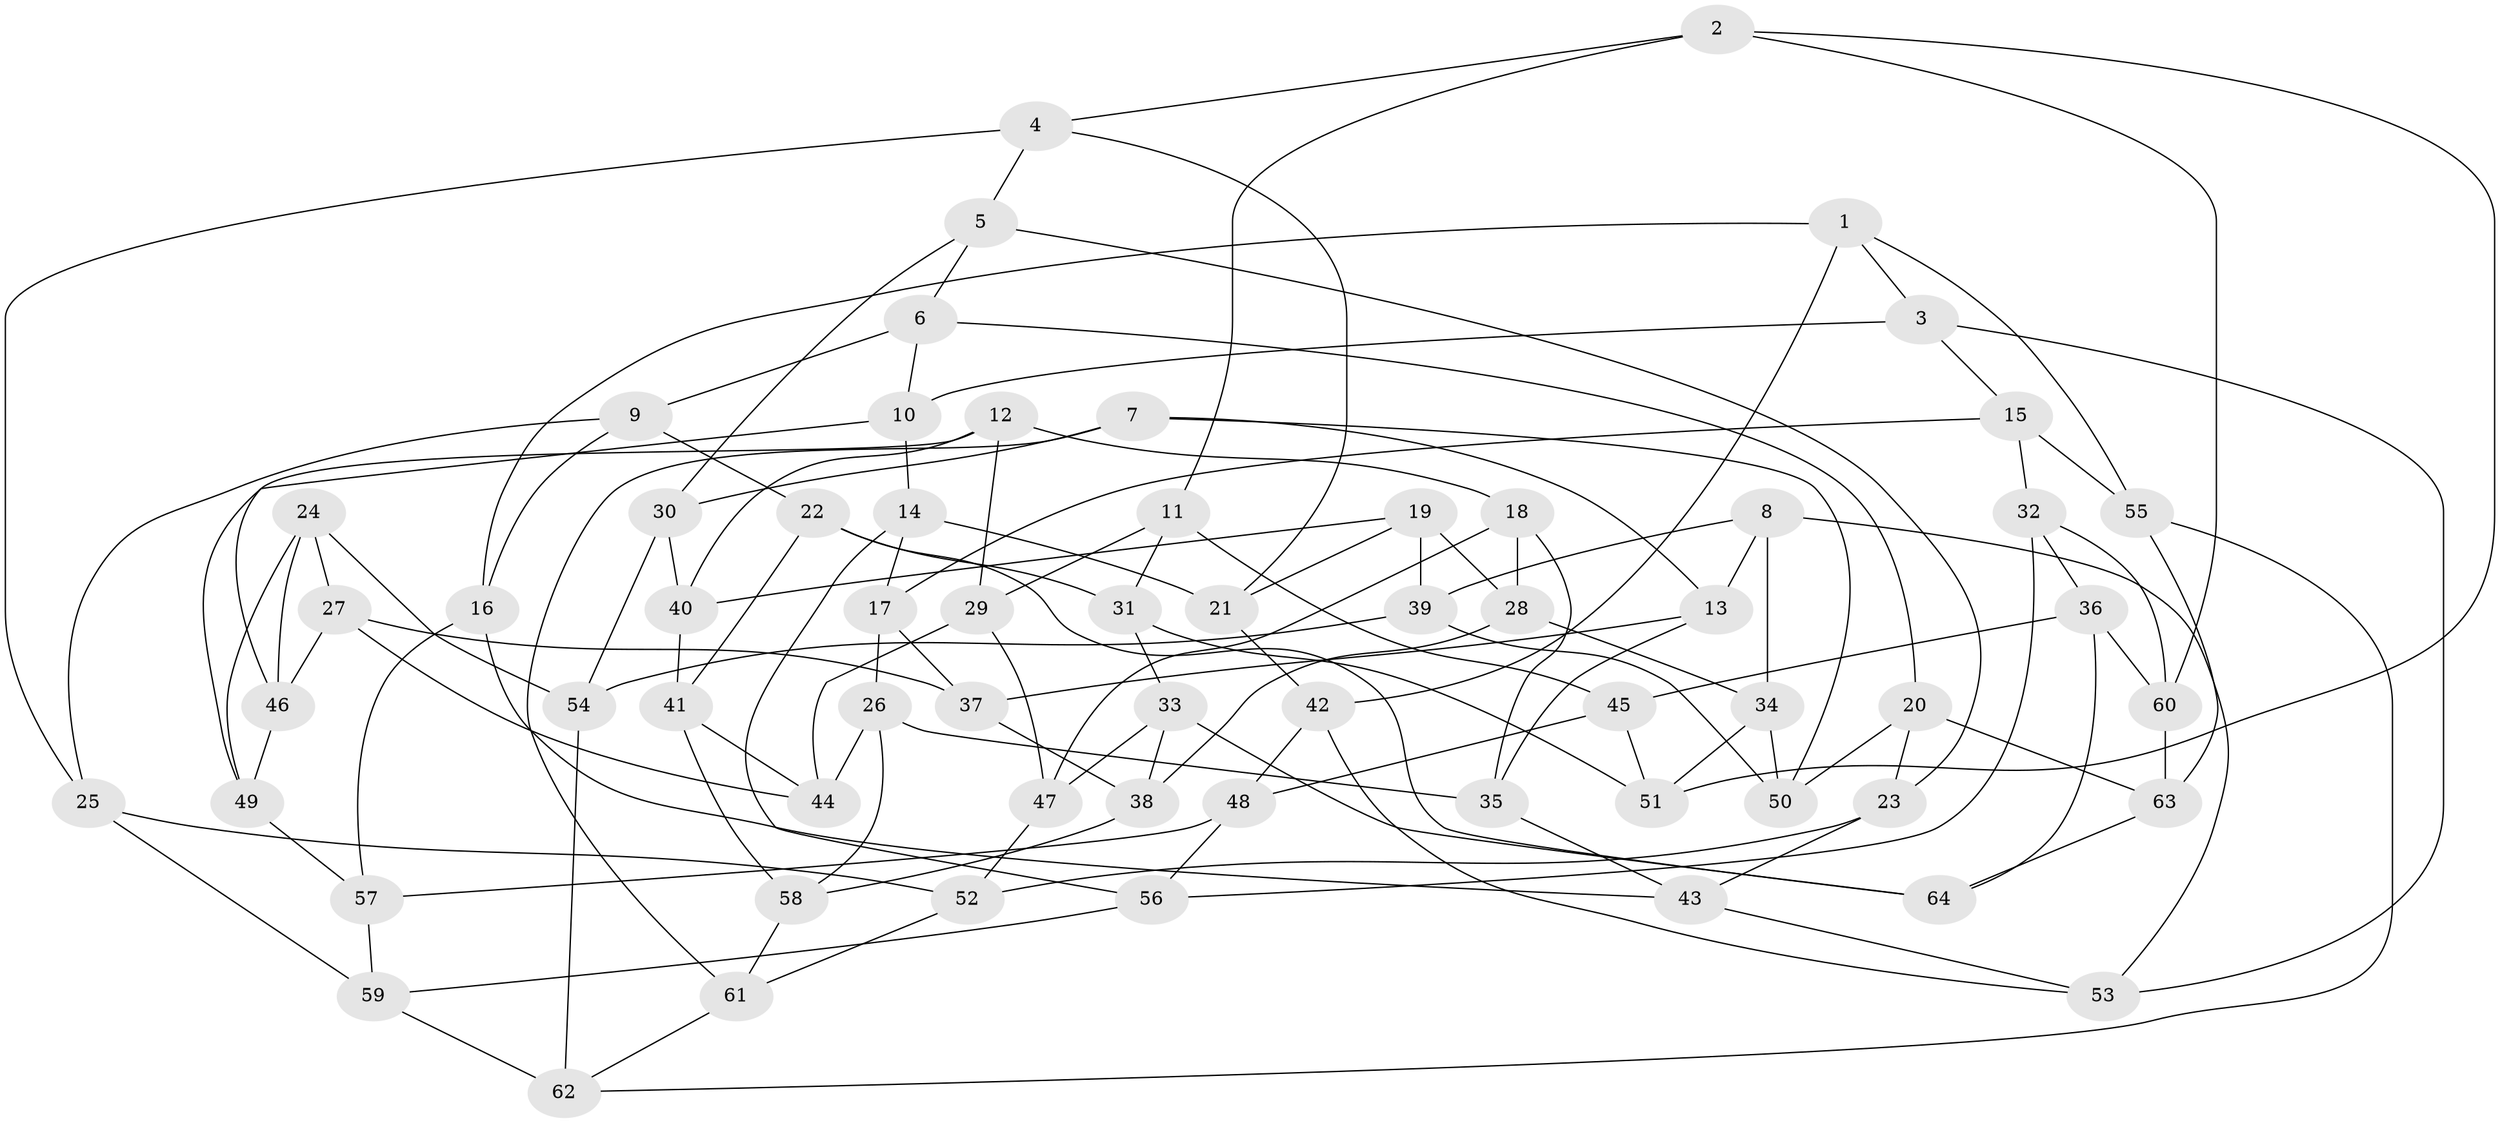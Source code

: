 // Generated by graph-tools (version 1.1) at 2025/50/03/09/25 03:50:46]
// undirected, 64 vertices, 128 edges
graph export_dot {
graph [start="1"]
  node [color=gray90,style=filled];
  1;
  2;
  3;
  4;
  5;
  6;
  7;
  8;
  9;
  10;
  11;
  12;
  13;
  14;
  15;
  16;
  17;
  18;
  19;
  20;
  21;
  22;
  23;
  24;
  25;
  26;
  27;
  28;
  29;
  30;
  31;
  32;
  33;
  34;
  35;
  36;
  37;
  38;
  39;
  40;
  41;
  42;
  43;
  44;
  45;
  46;
  47;
  48;
  49;
  50;
  51;
  52;
  53;
  54;
  55;
  56;
  57;
  58;
  59;
  60;
  61;
  62;
  63;
  64;
  1 -- 16;
  1 -- 42;
  1 -- 3;
  1 -- 55;
  2 -- 11;
  2 -- 4;
  2 -- 60;
  2 -- 51;
  3 -- 10;
  3 -- 15;
  3 -- 53;
  4 -- 5;
  4 -- 21;
  4 -- 25;
  5 -- 6;
  5 -- 30;
  5 -- 23;
  6 -- 9;
  6 -- 20;
  6 -- 10;
  7 -- 61;
  7 -- 50;
  7 -- 30;
  7 -- 13;
  8 -- 34;
  8 -- 39;
  8 -- 53;
  8 -- 13;
  9 -- 16;
  9 -- 25;
  9 -- 22;
  10 -- 14;
  10 -- 46;
  11 -- 45;
  11 -- 29;
  11 -- 31;
  12 -- 29;
  12 -- 40;
  12 -- 49;
  12 -- 18;
  13 -- 37;
  13 -- 35;
  14 -- 17;
  14 -- 21;
  14 -- 56;
  15 -- 17;
  15 -- 32;
  15 -- 55;
  16 -- 43;
  16 -- 57;
  17 -- 26;
  17 -- 37;
  18 -- 28;
  18 -- 47;
  18 -- 35;
  19 -- 21;
  19 -- 40;
  19 -- 39;
  19 -- 28;
  20 -- 23;
  20 -- 50;
  20 -- 63;
  21 -- 42;
  22 -- 41;
  22 -- 31;
  22 -- 64;
  23 -- 43;
  23 -- 52;
  24 -- 49;
  24 -- 46;
  24 -- 54;
  24 -- 27;
  25 -- 59;
  25 -- 52;
  26 -- 44;
  26 -- 58;
  26 -- 35;
  27 -- 37;
  27 -- 46;
  27 -- 44;
  28 -- 38;
  28 -- 34;
  29 -- 47;
  29 -- 44;
  30 -- 40;
  30 -- 54;
  31 -- 51;
  31 -- 33;
  32 -- 60;
  32 -- 56;
  32 -- 36;
  33 -- 38;
  33 -- 47;
  33 -- 64;
  34 -- 51;
  34 -- 50;
  35 -- 43;
  36 -- 64;
  36 -- 60;
  36 -- 45;
  37 -- 38;
  38 -- 58;
  39 -- 50;
  39 -- 54;
  40 -- 41;
  41 -- 58;
  41 -- 44;
  42 -- 53;
  42 -- 48;
  43 -- 53;
  45 -- 51;
  45 -- 48;
  46 -- 49;
  47 -- 52;
  48 -- 57;
  48 -- 56;
  49 -- 57;
  52 -- 61;
  54 -- 62;
  55 -- 63;
  55 -- 62;
  56 -- 59;
  57 -- 59;
  58 -- 61;
  59 -- 62;
  60 -- 63;
  61 -- 62;
  63 -- 64;
}
